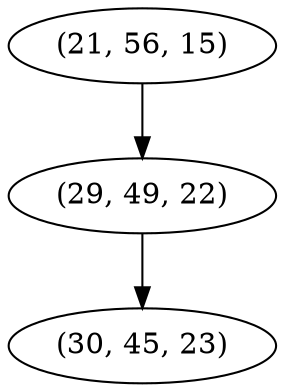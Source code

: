 digraph tree {
    "(21, 56, 15)";
    "(29, 49, 22)";
    "(30, 45, 23)";
    "(21, 56, 15)" -> "(29, 49, 22)";
    "(29, 49, 22)" -> "(30, 45, 23)";
}
